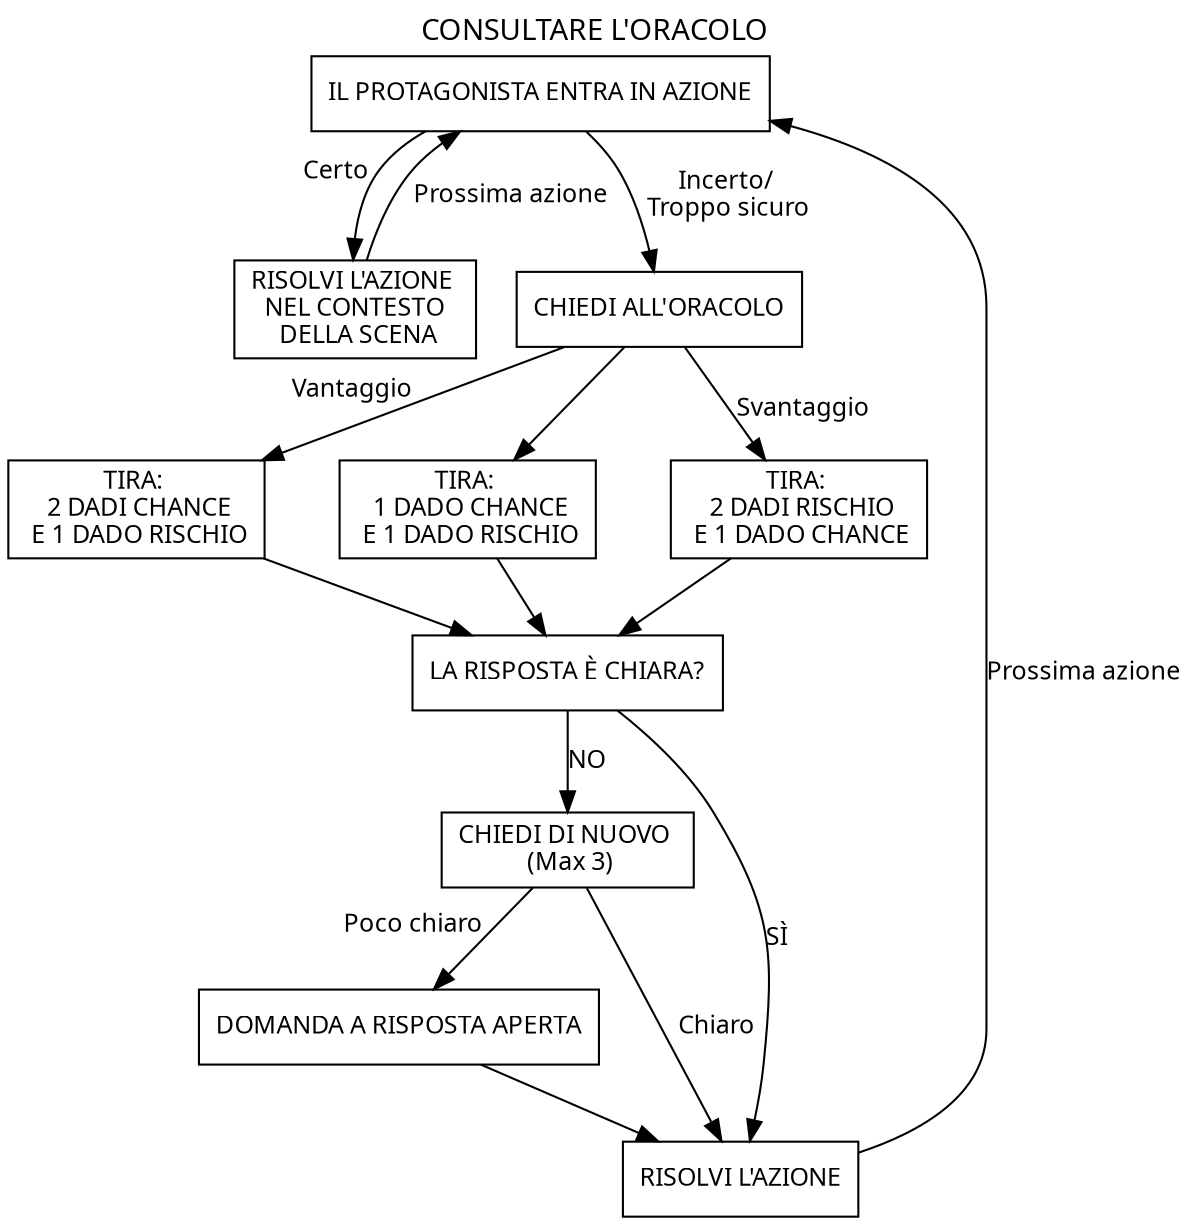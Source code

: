 digraph consultare_oracolo {
    label = "CONSULTARE L'ORACOLO";
    labelloc="t";
    fontname="Permanent Marker";
    node [shape="rect", style = "", 
    fontname="Permanent Marker", fontsize=12];
    edge [shape="rect", fontname="Permanent Marker", fontsize=12];
    //splines=false;

    id1[label = "IL PROTAGONISTA ENTRA IN AZIONE"];
    id2[label = "RISOLVI L'AZIONE \n NEL CONTESTO \n DELLA SCENA"];
    id3[label = "CHIEDI ALL'ORACOLO"];
    id4[label = "TIRA: \n  2 DADI CHANCE \n E 1 DADO RISCHIO"];
    id5[label = "TIRA: \n  2 DADI RISCHIO \n E 1 DADO CHANCE"];
    id6[label = "TIRA: \n  1 DADO CHANCE \n E 1 DADO RISCHIO"];
    id7[label = "LA RISPOSTA È CHIARA?"];
    id8[label = "RISOLVI L'AZIONE"];
    id9[label = "CHIEDI DI NUOVO \n (Max 3)"];
    id10[label = "DOMANDA A RISPOSTA APERTA"];

    id1 -> id2 [xlabel = "Certo"] ;
    id2 -> id1 [label = "Prossima azione"];
    id1 -> id3 [label = "Incerto/\n Troppo sicuro"];
    id3 -> id4 [xlabel = "Vantaggio"];
    {rank=same;id4 -> id6 -> id5 [style="invis"]};
    id3 -> id6;
    id3 -> id5 [label = "Svantaggio"];
    id4, id6, id5 -> id7;
    id7 -> id8 [label = "SÌ"] ;
    id7 -> id9 [label = "NO"];
    id9 -> id8 [label = "Chiaro"];
    id9 -> id10 [xlabel = "Poco chiaro"];
    id10 -> id8;
    id8 -> id1 [label="Prossima azione"];
}